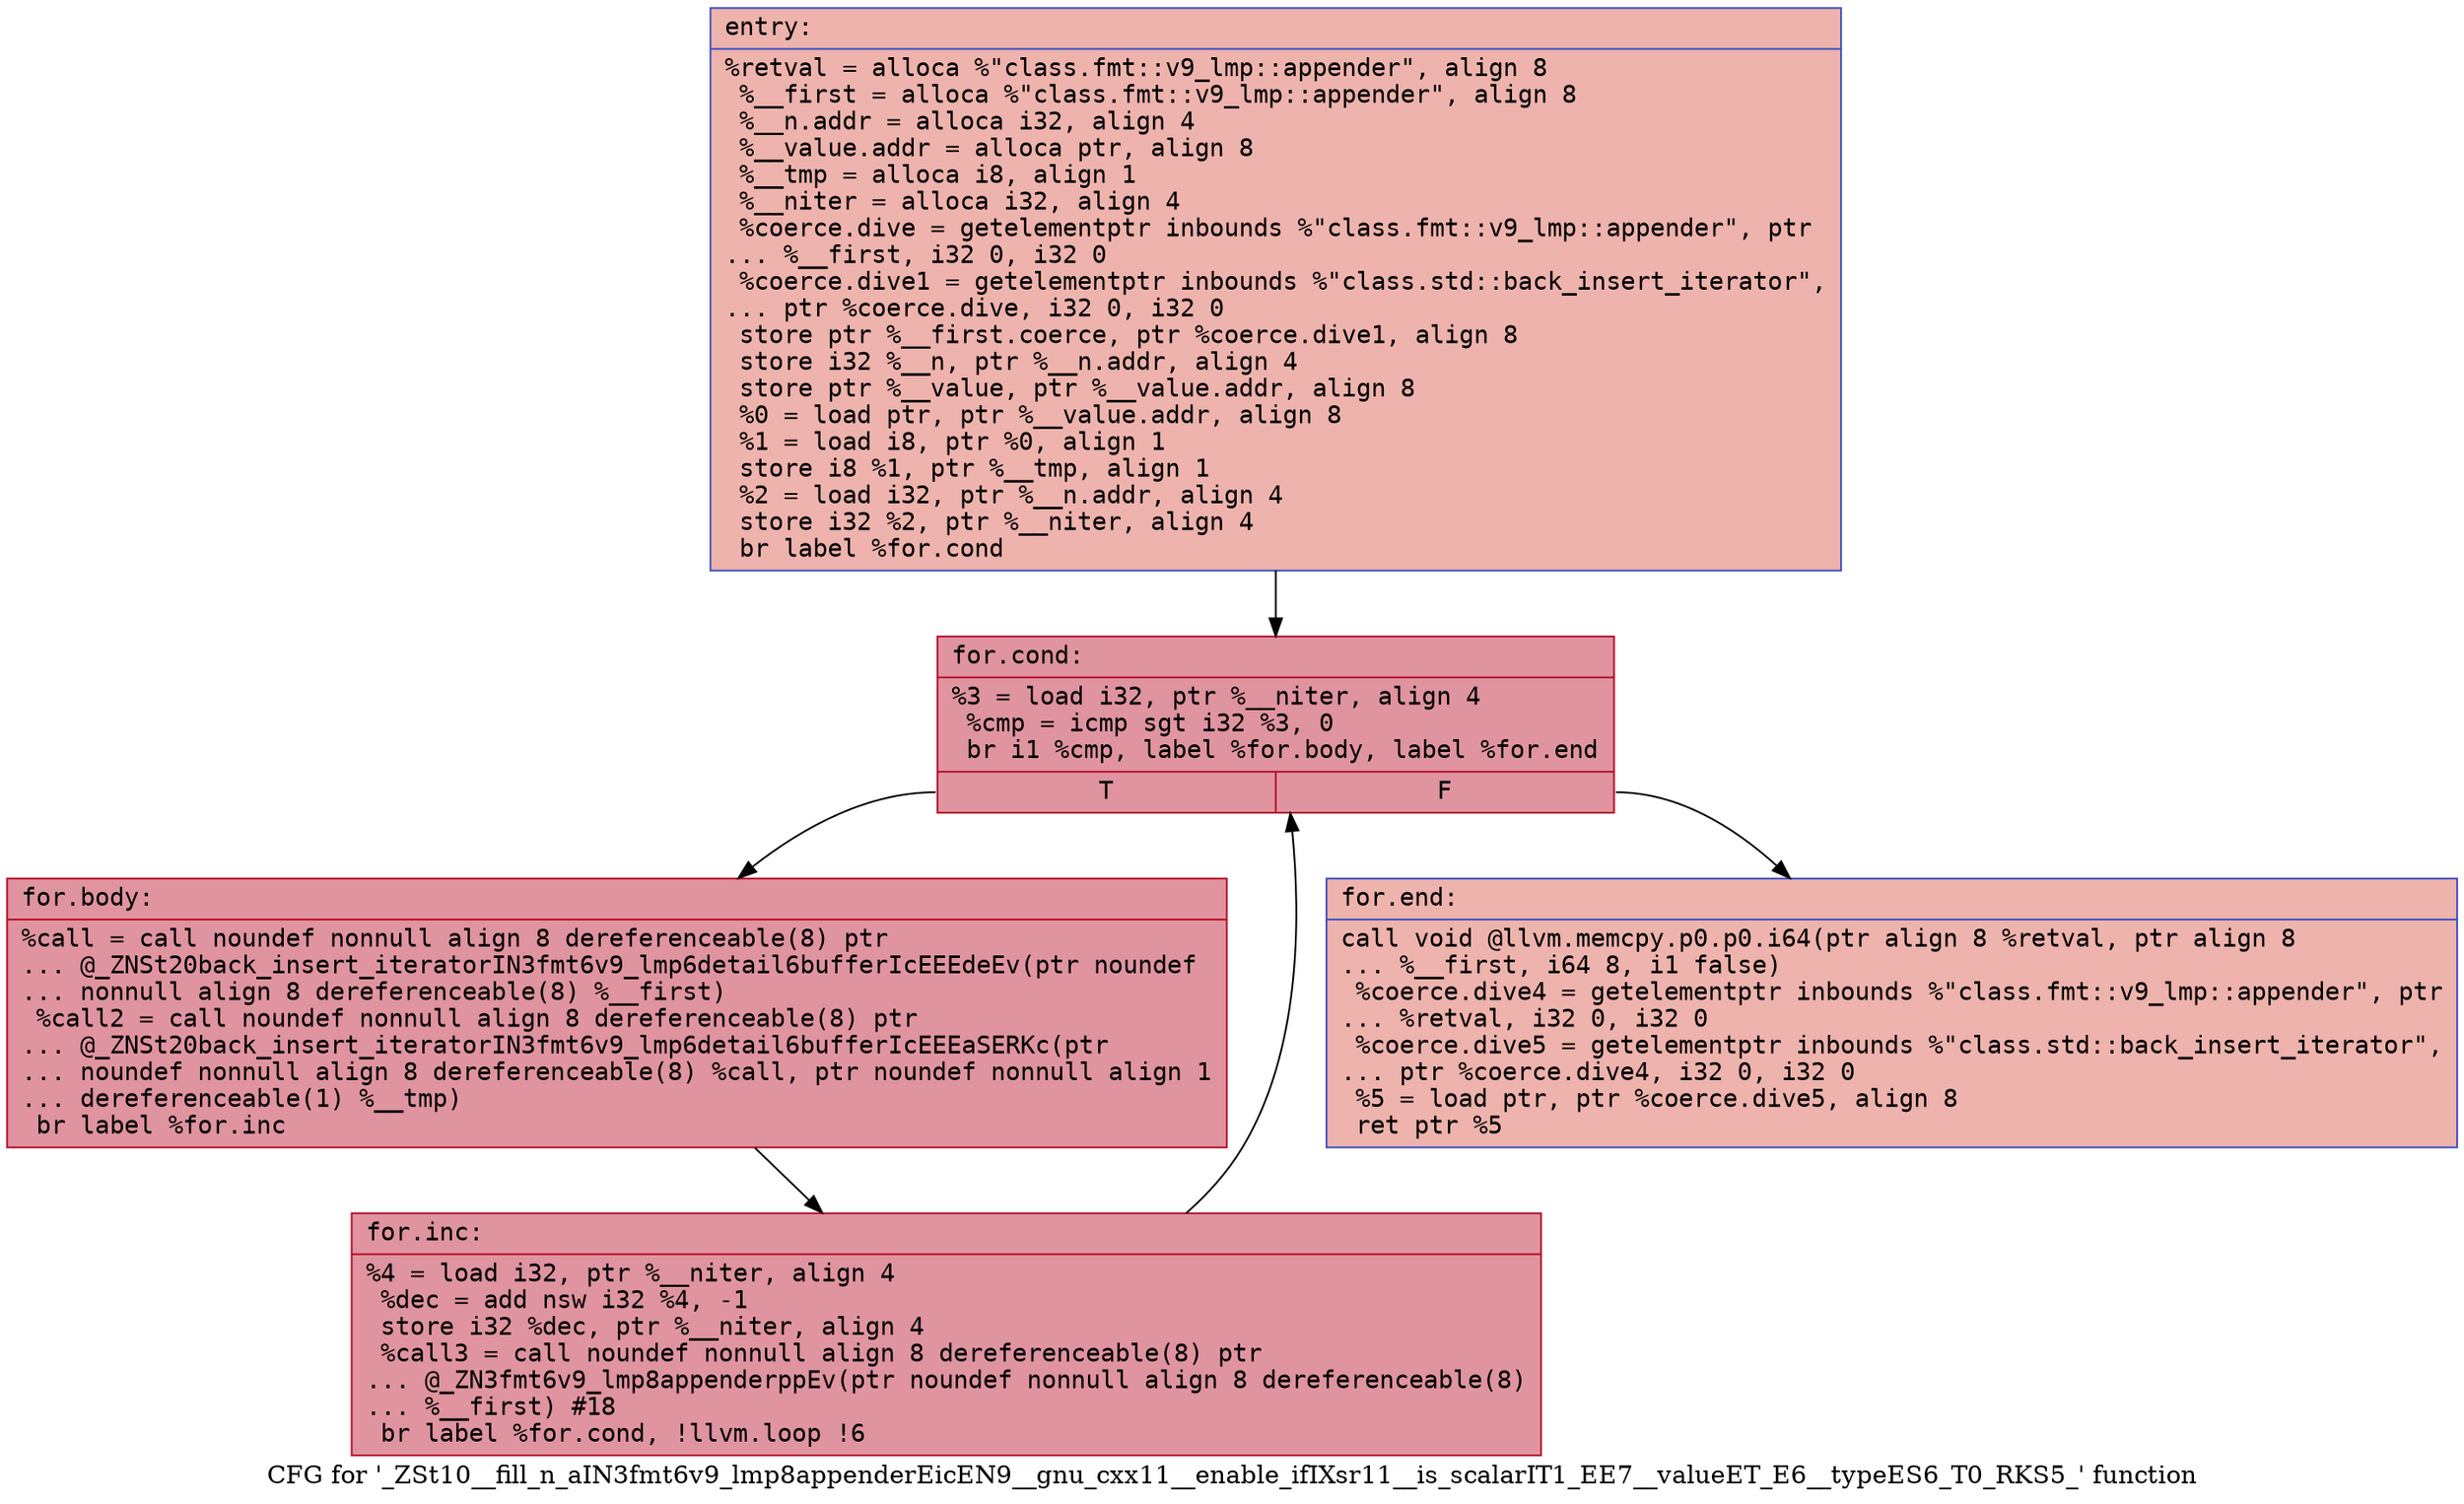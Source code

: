 digraph "CFG for '_ZSt10__fill_n_aIN3fmt6v9_lmp8appenderEicEN9__gnu_cxx11__enable_ifIXsr11__is_scalarIT1_EE7__valueET_E6__typeES6_T0_RKS5_' function" {
	label="CFG for '_ZSt10__fill_n_aIN3fmt6v9_lmp8appenderEicEN9__gnu_cxx11__enable_ifIXsr11__is_scalarIT1_EE7__valueET_E6__typeES6_T0_RKS5_' function";

	Node0x558416938720 [shape=record,color="#3d50c3ff", style=filled, fillcolor="#d6524470" fontname="Courier",label="{entry:\l|  %retval = alloca %\"class.fmt::v9_lmp::appender\", align 8\l  %__first = alloca %\"class.fmt::v9_lmp::appender\", align 8\l  %__n.addr = alloca i32, align 4\l  %__value.addr = alloca ptr, align 8\l  %__tmp = alloca i8, align 1\l  %__niter = alloca i32, align 4\l  %coerce.dive = getelementptr inbounds %\"class.fmt::v9_lmp::appender\", ptr\l... %__first, i32 0, i32 0\l  %coerce.dive1 = getelementptr inbounds %\"class.std::back_insert_iterator\",\l... ptr %coerce.dive, i32 0, i32 0\l  store ptr %__first.coerce, ptr %coerce.dive1, align 8\l  store i32 %__n, ptr %__n.addr, align 4\l  store ptr %__value, ptr %__value.addr, align 8\l  %0 = load ptr, ptr %__value.addr, align 8\l  %1 = load i8, ptr %0, align 1\l  store i8 %1, ptr %__tmp, align 1\l  %2 = load i32, ptr %__n.addr, align 4\l  store i32 %2, ptr %__niter, align 4\l  br label %for.cond\l}"];
	Node0x558416938720 -> Node0x558416939120[tooltip="entry -> for.cond\nProbability 100.00%" ];
	Node0x558416939120 [shape=record,color="#b70d28ff", style=filled, fillcolor="#b70d2870" fontname="Courier",label="{for.cond:\l|  %3 = load i32, ptr %__niter, align 4\l  %cmp = icmp sgt i32 %3, 0\l  br i1 %cmp, label %for.body, label %for.end\l|{<s0>T|<s1>F}}"];
	Node0x558416939120:s0 -> Node0x558416939450[tooltip="for.cond -> for.body\nProbability 96.88%" ];
	Node0x558416939120:s1 -> Node0x5584169394d0[tooltip="for.cond -> for.end\nProbability 3.12%" ];
	Node0x558416939450 [shape=record,color="#b70d28ff", style=filled, fillcolor="#b70d2870" fontname="Courier",label="{for.body:\l|  %call = call noundef nonnull align 8 dereferenceable(8) ptr\l... @_ZNSt20back_insert_iteratorIN3fmt6v9_lmp6detail6bufferIcEEEdeEv(ptr noundef\l... nonnull align 8 dereferenceable(8) %__first)\l  %call2 = call noundef nonnull align 8 dereferenceable(8) ptr\l... @_ZNSt20back_insert_iteratorIN3fmt6v9_lmp6detail6bufferIcEEEaSERKc(ptr\l... noundef nonnull align 8 dereferenceable(8) %call, ptr noundef nonnull align 1\l... dereferenceable(1) %__tmp)\l  br label %for.inc\l}"];
	Node0x558416939450 -> Node0x5584169395f0[tooltip="for.body -> for.inc\nProbability 100.00%" ];
	Node0x5584169395f0 [shape=record,color="#b70d28ff", style=filled, fillcolor="#b70d2870" fontname="Courier",label="{for.inc:\l|  %4 = load i32, ptr %__niter, align 4\l  %dec = add nsw i32 %4, -1\l  store i32 %dec, ptr %__niter, align 4\l  %call3 = call noundef nonnull align 8 dereferenceable(8) ptr\l... @_ZN3fmt6v9_lmp8appenderppEv(ptr noundef nonnull align 8 dereferenceable(8)\l... %__first) #18\l  br label %for.cond, !llvm.loop !6\l}"];
	Node0x5584169395f0 -> Node0x558416939120[tooltip="for.inc -> for.cond\nProbability 100.00%" ];
	Node0x5584169394d0 [shape=record,color="#3d50c3ff", style=filled, fillcolor="#d6524470" fontname="Courier",label="{for.end:\l|  call void @llvm.memcpy.p0.p0.i64(ptr align 8 %retval, ptr align 8\l... %__first, i64 8, i1 false)\l  %coerce.dive4 = getelementptr inbounds %\"class.fmt::v9_lmp::appender\", ptr\l... %retval, i32 0, i32 0\l  %coerce.dive5 = getelementptr inbounds %\"class.std::back_insert_iterator\",\l... ptr %coerce.dive4, i32 0, i32 0\l  %5 = load ptr, ptr %coerce.dive5, align 8\l  ret ptr %5\l}"];
}
